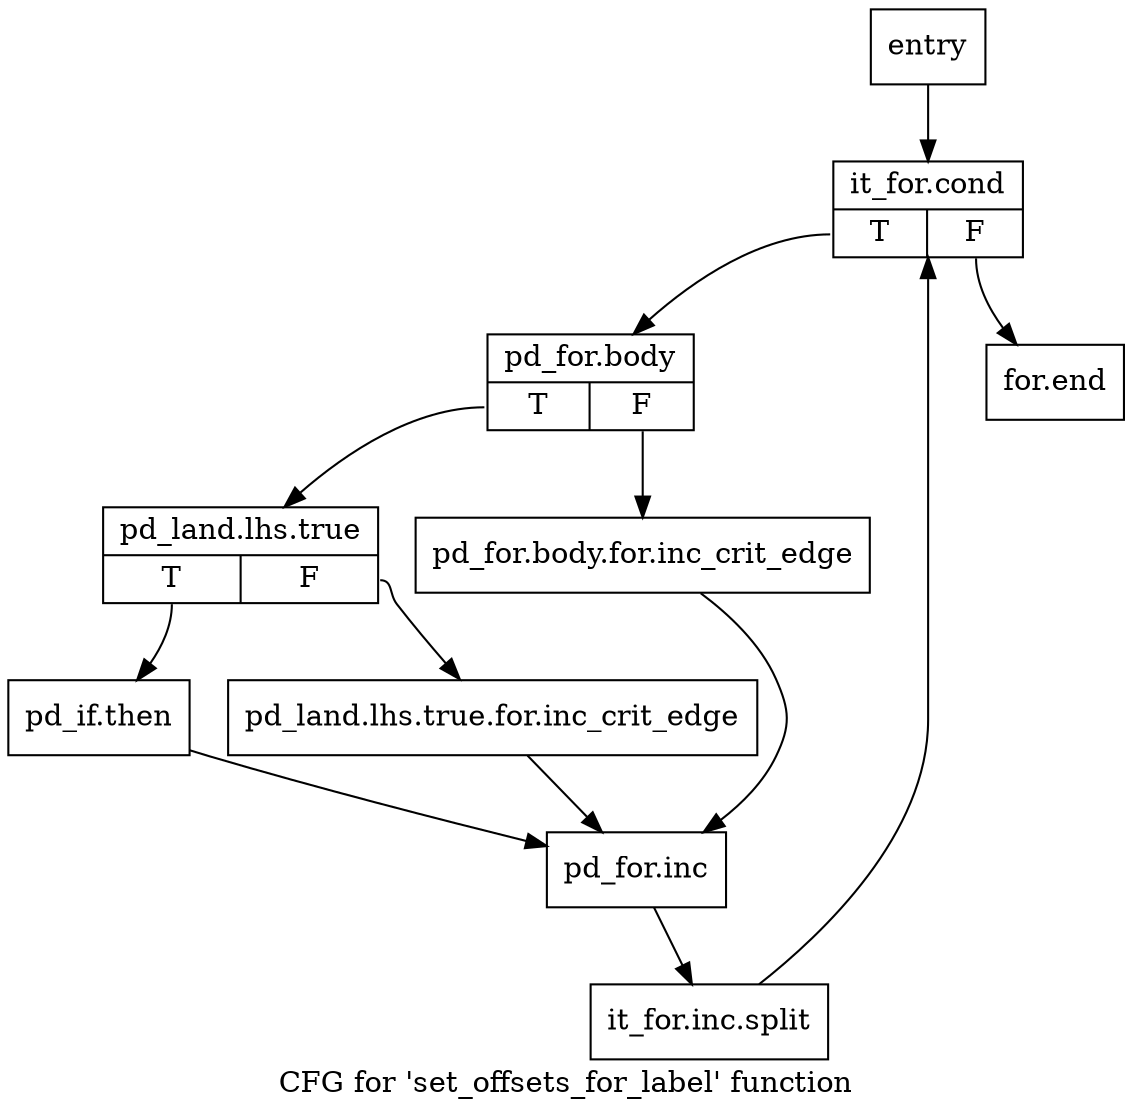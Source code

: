 digraph "CFG for 'set_offsets_for_label' function" {
	label="CFG for 'set_offsets_for_label' function";

	Node0x8befac0 [shape=record,label="{entry}"];
	Node0x8befac0 -> Node0x8befb10;
	Node0x8befb10 [shape=record,label="{it_for.cond|{<s0>T|<s1>F}}"];
	Node0x8befb10:s0 -> Node0x8befb60;
	Node0x8befb10:s1 -> Node0x8befd40;
	Node0x8befb60 [shape=record,label="{pd_for.body|{<s0>T|<s1>F}}"];
	Node0x8befb60:s0 -> Node0x8befc00;
	Node0x8befb60:s1 -> Node0x8befbb0;
	Node0x8befbb0 [shape=record,label="{pd_for.body.for.inc_crit_edge}"];
	Node0x8befbb0 -> Node0x8befcf0;
	Node0x8befc00 [shape=record,label="{pd_land.lhs.true|{<s0>T|<s1>F}}"];
	Node0x8befc00:s0 -> Node0x8befca0;
	Node0x8befc00:s1 -> Node0x8befc50;
	Node0x8befc50 [shape=record,label="{pd_land.lhs.true.for.inc_crit_edge}"];
	Node0x8befc50 -> Node0x8befcf0;
	Node0x8befca0 [shape=record,label="{pd_if.then}"];
	Node0x8befca0 -> Node0x8befcf0;
	Node0x8befcf0 [shape=record,label="{pd_for.inc}"];
	Node0x8befcf0 -> Node0xea9d440;
	Node0xea9d440 [shape=record,label="{it_for.inc.split}"];
	Node0xea9d440 -> Node0x8befb10;
	Node0x8befd40 [shape=record,label="{for.end}"];
}
